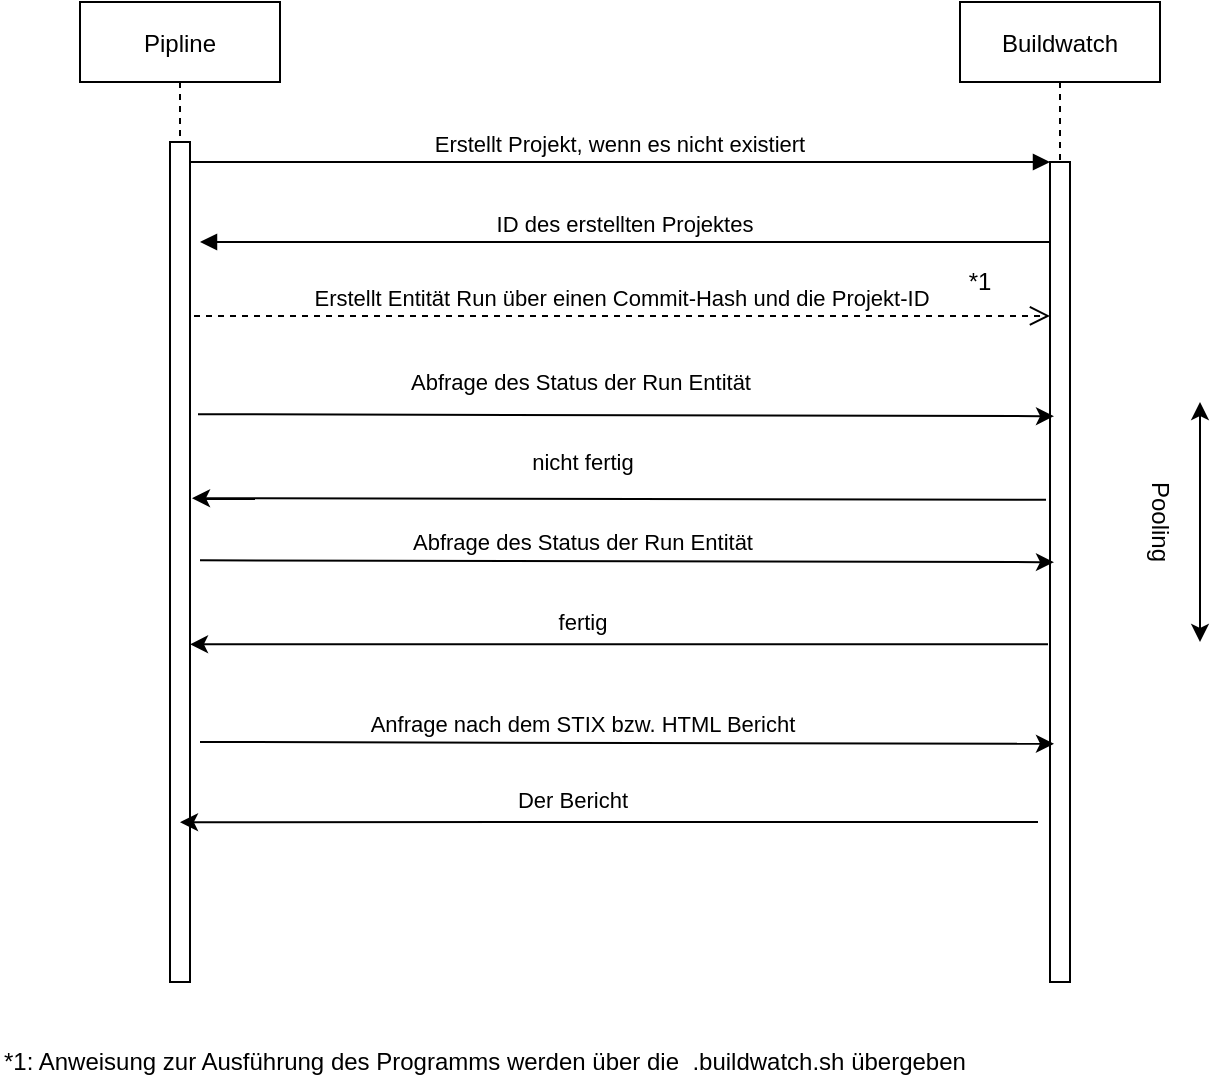 <mxfile version="14.5.7" type="device"><diagram id="kgpKYQtTHZ0yAKxKKP6v" name="Page-1"><mxGraphModel dx="1350" dy="745" grid="1" gridSize="10" guides="1" tooltips="1" connect="1" arrows="1" fold="1" page="1" pageScale="1" pageWidth="850" pageHeight="1100" math="0" shadow="0"><root><mxCell id="0"/><mxCell id="1" parent="0"/><mxCell id="3nuBFxr9cyL0pnOWT2aG-1" value="Pipline" style="shape=umlLifeline;perimeter=lifelinePerimeter;container=1;collapsible=0;recursiveResize=0;rounded=0;shadow=0;strokeWidth=1;" parent="1" vertex="1"><mxGeometry x="120" y="80" width="100" height="490" as="geometry"/></mxCell><mxCell id="3nuBFxr9cyL0pnOWT2aG-2" value="" style="points=[];perimeter=orthogonalPerimeter;rounded=0;shadow=0;strokeWidth=1;" parent="3nuBFxr9cyL0pnOWT2aG-1" vertex="1"><mxGeometry x="45" y="70" width="10" height="420" as="geometry"/></mxCell><mxCell id="3nuBFxr9cyL0pnOWT2aG-5" value="Buildwatch" style="shape=umlLifeline;perimeter=lifelinePerimeter;container=1;collapsible=0;recursiveResize=0;rounded=0;shadow=0;strokeWidth=1;" parent="1" vertex="1"><mxGeometry x="560" y="80" width="100" height="490" as="geometry"/></mxCell><mxCell id="3nuBFxr9cyL0pnOWT2aG-6" value="" style="points=[];perimeter=orthogonalPerimeter;rounded=0;shadow=0;strokeWidth=1;" parent="3nuBFxr9cyL0pnOWT2aG-5" vertex="1"><mxGeometry x="45" y="80" width="10" height="410" as="geometry"/></mxCell><mxCell id="3nuBFxr9cyL0pnOWT2aG-8" value="Erstellt Projekt, wenn es nicht existiert" style="verticalAlign=bottom;endArrow=block;entryX=0;entryY=0;shadow=0;strokeWidth=1;" parent="1" source="3nuBFxr9cyL0pnOWT2aG-2" target="3nuBFxr9cyL0pnOWT2aG-6" edge="1"><mxGeometry relative="1" as="geometry"><mxPoint x="275" y="160" as="sourcePoint"/></mxGeometry></mxCell><mxCell id="3nuBFxr9cyL0pnOWT2aG-9" value="ID des erstellten Projektes" style="verticalAlign=bottom;endArrow=block;entryX=1;entryY=0;shadow=0;strokeWidth=1;" parent="1" source="3nuBFxr9cyL0pnOWT2aG-6" edge="1"><mxGeometry relative="1" as="geometry"><mxPoint x="240" y="200" as="sourcePoint"/><mxPoint x="180" y="200" as="targetPoint"/></mxGeometry></mxCell><mxCell id="3nuBFxr9cyL0pnOWT2aG-10" value="Erstellt Entität Run über einen Commit-Hash und die Projekt-ID" style="verticalAlign=bottom;endArrow=open;dashed=1;endSize=8;shadow=0;strokeWidth=1;exitX=1.2;exitY=0.207;exitDx=0;exitDy=0;exitPerimeter=0;" parent="1" source="3nuBFxr9cyL0pnOWT2aG-2" target="3nuBFxr9cyL0pnOWT2aG-6" edge="1"><mxGeometry relative="1" as="geometry"><mxPoint x="240" y="257" as="targetPoint"/><mxPoint x="180" y="276" as="sourcePoint"/></mxGeometry></mxCell><mxCell id="X4acCPQ6wLaFQYEaWwQC-1" value="" style="endArrow=classic;html=1;exitX=1.4;exitY=0.324;exitDx=0;exitDy=0;exitPerimeter=0;entryX=0.2;entryY=0.31;entryDx=0;entryDy=0;entryPerimeter=0;" parent="1" source="3nuBFxr9cyL0pnOWT2aG-2" target="3nuBFxr9cyL0pnOWT2aG-6" edge="1"><mxGeometry width="50" height="50" relative="1" as="geometry"><mxPoint x="400" y="450" as="sourcePoint"/><mxPoint x="600" y="286" as="targetPoint"/></mxGeometry></mxCell><mxCell id="X4acCPQ6wLaFQYEaWwQC-2" value="Abfrage des Status der Run Entität" style="edgeLabel;html=1;align=center;verticalAlign=middle;resizable=0;points=[];" parent="X4acCPQ6wLaFQYEaWwQC-1" vertex="1" connectable="0"><mxGeometry x="-0.057" y="-3" relative="1" as="geometry"><mxPoint x="-10.99" y="-19.56" as="offset"/></mxGeometry></mxCell><mxCell id="X4acCPQ6wLaFQYEaWwQC-3" value="" style="endArrow=classic;html=1;entryX=1.1;entryY=0.424;entryDx=0;entryDy=0;entryPerimeter=0;exitX=-0.2;exitY=0.412;exitDx=0;exitDy=0;exitPerimeter=0;" parent="1" source="3nuBFxr9cyL0pnOWT2aG-6" target="3nuBFxr9cyL0pnOWT2aG-2" edge="1"><mxGeometry width="50" height="50" relative="1" as="geometry"><mxPoint x="600" y="328" as="sourcePoint"/><mxPoint x="180" y="325" as="targetPoint"/></mxGeometry></mxCell><mxCell id="X4acCPQ6wLaFQYEaWwQC-4" value="nicht fertig" style="edgeLabel;html=1;align=center;verticalAlign=middle;resizable=0;points=[];" parent="X4acCPQ6wLaFQYEaWwQC-3" vertex="1" connectable="0"><mxGeometry x="0.093" y="4" relative="1" as="geometry"><mxPoint x="1" y="-22.46" as="offset"/></mxGeometry></mxCell><mxCell id="X4acCPQ6wLaFQYEaWwQC-5" value="" style="endArrow=classic;html=1;exitX=1.5;exitY=0.498;exitDx=0;exitDy=0;exitPerimeter=0;entryX=0.2;entryY=0.488;entryDx=0;entryDy=0;entryPerimeter=0;" parent="1" source="3nuBFxr9cyL0pnOWT2aG-2" target="3nuBFxr9cyL0pnOWT2aG-6" edge="1"><mxGeometry width="50" height="50" relative="1" as="geometry"><mxPoint x="180" y="360" as="sourcePoint"/><mxPoint x="600" y="360" as="targetPoint"/></mxGeometry></mxCell><mxCell id="X4acCPQ6wLaFQYEaWwQC-6" value="Abfrage des Status der Run Entität" style="edgeLabel;html=1;align=center;verticalAlign=middle;resizable=0;points=[];" parent="X4acCPQ6wLaFQYEaWwQC-5" vertex="1" connectable="0"><mxGeometry x="-0.057" y="-3" relative="1" as="geometry"><mxPoint x="-10.99" y="-12.59" as="offset"/></mxGeometry></mxCell><mxCell id="X4acCPQ6wLaFQYEaWwQC-7" value="" style="endArrow=classic;html=1;entryX=1;entryY=0.598;entryDx=0;entryDy=0;entryPerimeter=0;exitX=-0.1;exitY=0.588;exitDx=0;exitDy=0;exitPerimeter=0;" parent="1" source="3nuBFxr9cyL0pnOWT2aG-6" target="3nuBFxr9cyL0pnOWT2aG-2" edge="1"><mxGeometry width="50" height="50" relative="1" as="geometry"><mxPoint x="600" y="401" as="sourcePoint"/><mxPoint x="180" y="400" as="targetPoint"/></mxGeometry></mxCell><mxCell id="X4acCPQ6wLaFQYEaWwQC-8" value="fertig" style="edgeLabel;html=1;align=center;verticalAlign=middle;resizable=0;points=[];" parent="X4acCPQ6wLaFQYEaWwQC-7" vertex="1" connectable="0"><mxGeometry x="0.093" y="4" relative="1" as="geometry"><mxPoint x="1" y="-15.12" as="offset"/></mxGeometry></mxCell><mxCell id="X4acCPQ6wLaFQYEaWwQC-14" value="&lt;div&gt;Pooling&lt;/div&gt;" style="text;html=1;strokeColor=none;fillColor=none;align=center;verticalAlign=middle;whiteSpace=wrap;rounded=0;rotation=90;" parent="1" vertex="1"><mxGeometry x="640" y="330" width="40" height="20" as="geometry"/></mxCell><mxCell id="X4acCPQ6wLaFQYEaWwQC-19" value="" style="endArrow=classic;startArrow=classic;html=1;" parent="1" edge="1"><mxGeometry width="50" height="50" relative="1" as="geometry"><mxPoint x="680" y="400" as="sourcePoint"/><mxPoint x="680" y="280" as="targetPoint"/></mxGeometry></mxCell><mxCell id="Ra4Kek6e7zJRHYL5NSzK-1" value="*1" style="text;html=1;strokeColor=none;fillColor=none;align=center;verticalAlign=middle;whiteSpace=wrap;rounded=0;" parent="1" vertex="1"><mxGeometry x="550" y="210" width="40" height="20" as="geometry"/></mxCell><mxCell id="Ra4Kek6e7zJRHYL5NSzK-2" value="*1: Anweisung zur Ausführung des Programms werden über die&amp;nbsp; .buildwatch.sh übergeben" style="text;html=1;strokeColor=none;fillColor=none;align=left;verticalAlign=middle;whiteSpace=wrap;rounded=0;" parent="1" vertex="1"><mxGeometry x="80" y="600" width="530" height="20" as="geometry"/></mxCell><mxCell id="Ra4Kek6e7zJRHYL5NSzK-3" value="" style="endArrow=classic;html=1;exitX=1.5;exitY=0.498;exitDx=0;exitDy=0;exitPerimeter=0;entryX=0.2;entryY=0.488;entryDx=0;entryDy=0;entryPerimeter=0;" parent="1" edge="1"><mxGeometry width="50" height="50" relative="1" as="geometry"><mxPoint x="180" y="450.0" as="sourcePoint"/><mxPoint x="607" y="450.92" as="targetPoint"/></mxGeometry></mxCell><mxCell id="Ra4Kek6e7zJRHYL5NSzK-4" value="Anfrage nach dem STIX bzw. HTML Bericht" style="edgeLabel;html=1;align=center;verticalAlign=middle;resizable=0;points=[];" parent="Ra4Kek6e7zJRHYL5NSzK-3" vertex="1" connectable="0"><mxGeometry x="-0.057" y="-3" relative="1" as="geometry"><mxPoint x="-10.99" y="-12.59" as="offset"/></mxGeometry></mxCell><mxCell id="Ra4Kek6e7zJRHYL5NSzK-5" value="" style="endArrow=classic;html=1;entryX=1;entryY=0.598;entryDx=0;entryDy=0;entryPerimeter=0;exitX=-0.1;exitY=0.588;exitDx=0;exitDy=0;exitPerimeter=0;" parent="1" edge="1"><mxGeometry width="50" height="50" relative="1" as="geometry"><mxPoint x="599" y="490.0" as="sourcePoint"/><mxPoint x="170" y="490.08" as="targetPoint"/></mxGeometry></mxCell><mxCell id="Ra4Kek6e7zJRHYL5NSzK-6" value="Der Bericht" style="edgeLabel;html=1;align=center;verticalAlign=middle;resizable=0;points=[];" parent="Ra4Kek6e7zJRHYL5NSzK-5" vertex="1" connectable="0"><mxGeometry x="0.093" y="4" relative="1" as="geometry"><mxPoint x="1" y="-15.12" as="offset"/></mxGeometry></mxCell></root></mxGraphModel></diagram></mxfile>